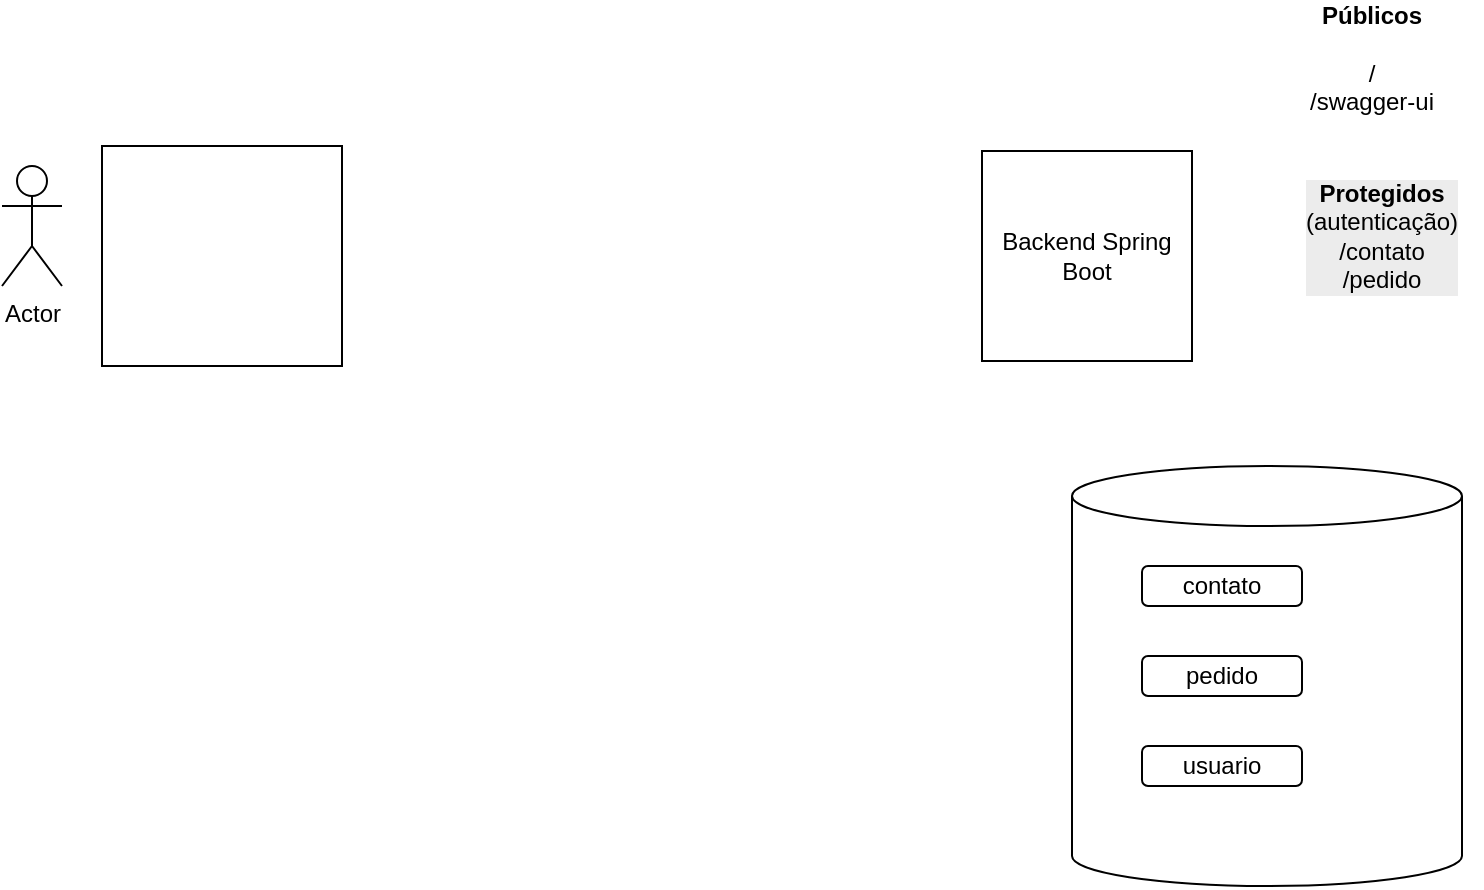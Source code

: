 <mxfile version="26.2.14">
  <diagram name="Página-1" id="69pVmFf4k-uzZrg5PMLr">
    <mxGraphModel dx="883" dy="425" grid="1" gridSize="10" guides="1" tooltips="1" connect="1" arrows="1" fold="1" page="1" pageScale="1" pageWidth="827" pageHeight="1169" math="0" shadow="0">
      <root>
        <mxCell id="0" />
        <mxCell id="1" parent="0" />
        <mxCell id="kK68dIsaC33i2wqPtEw8-1" value="Actor" style="shape=umlActor;verticalLabelPosition=bottom;verticalAlign=top;html=1;outlineConnect=0;" vertex="1" parent="1">
          <mxGeometry x="60" y="110" width="30" height="60" as="geometry" />
        </mxCell>
        <mxCell id="kK68dIsaC33i2wqPtEw8-2" value="" style="rounded=0;whiteSpace=wrap;html=1;" vertex="1" parent="1">
          <mxGeometry x="110" y="100" width="120" height="110" as="geometry" />
        </mxCell>
        <mxCell id="kK68dIsaC33i2wqPtEw8-3" value="Backend Spring Boot" style="whiteSpace=wrap;html=1;aspect=fixed;" vertex="1" parent="1">
          <mxGeometry x="550" y="102.5" width="105" height="105" as="geometry" />
        </mxCell>
        <mxCell id="kK68dIsaC33i2wqPtEw8-4" value="&lt;b&gt;Públicos&lt;/b&gt;&lt;div&gt;&lt;br&gt;&lt;/div&gt;&lt;div&gt;/&lt;div&gt;/swagger-ui&lt;/div&gt;&lt;/div&gt;" style="text;html=1;align=center;verticalAlign=middle;whiteSpace=wrap;rounded=0;" vertex="1" parent="1">
          <mxGeometry x="710" y="30" width="70" height="52.5" as="geometry" />
        </mxCell>
        <mxCell id="kK68dIsaC33i2wqPtEw8-5" value="&lt;div style=&quot;forced-color-adjust: none; color: rgb(0, 0, 0); font-family: Helvetica; font-size: 12px; font-style: normal; font-variant-ligatures: normal; font-variant-caps: normal; letter-spacing: normal; orphans: 2; text-align: center; text-indent: 0px; text-transform: none; widows: 2; word-spacing: 0px; -webkit-text-stroke-width: 0px; white-space: normal; background-color: rgb(236, 236, 236); text-decoration-thickness: initial; text-decoration-style: initial; text-decoration-color: initial;&quot;&gt;&lt;b&gt;Protegidos&lt;/b&gt;&lt;/div&gt;&lt;div style=&quot;forced-color-adjust: none; color: rgb(0, 0, 0); font-family: Helvetica; font-size: 12px; font-style: normal; font-variant-ligatures: normal; font-variant-caps: normal; font-weight: 400; letter-spacing: normal; orphans: 2; text-align: center; text-indent: 0px; text-transform: none; widows: 2; word-spacing: 0px; -webkit-text-stroke-width: 0px; white-space: normal; background-color: rgb(236, 236, 236); text-decoration-thickness: initial; text-decoration-style: initial; text-decoration-color: initial;&quot;&gt;(autenticação)&lt;/div&gt;&lt;div style=&quot;forced-color-adjust: none; color: rgb(0, 0, 0); font-family: Helvetica; font-size: 12px; font-style: normal; font-variant-ligatures: normal; font-variant-caps: normal; font-weight: 400; letter-spacing: normal; orphans: 2; text-align: center; text-indent: 0px; text-transform: none; widows: 2; word-spacing: 0px; -webkit-text-stroke-width: 0px; white-space: normal; background-color: rgb(236, 236, 236); text-decoration-thickness: initial; text-decoration-style: initial; text-decoration-color: initial;&quot;&gt;/contato&lt;/div&gt;&lt;div style=&quot;forced-color-adjust: none; color: rgb(0, 0, 0); font-family: Helvetica; font-size: 12px; font-style: normal; font-variant-ligatures: normal; font-variant-caps: normal; font-weight: 400; letter-spacing: normal; orphans: 2; text-align: center; text-indent: 0px; text-transform: none; widows: 2; word-spacing: 0px; -webkit-text-stroke-width: 0px; white-space: normal; background-color: rgb(236, 236, 236); text-decoration-thickness: initial; text-decoration-style: initial; text-decoration-color: initial;&quot;&gt;/pedido&lt;/div&gt;" style="text;whiteSpace=wrap;html=1;" vertex="1" parent="1">
          <mxGeometry x="710" y="110" width="90" height="70" as="geometry" />
        </mxCell>
        <mxCell id="kK68dIsaC33i2wqPtEw8-6" value="" style="shape=cylinder3;whiteSpace=wrap;html=1;boundedLbl=1;backgroundOutline=1;size=15;" vertex="1" parent="1">
          <mxGeometry x="595" y="260" width="195" height="210" as="geometry" />
        </mxCell>
        <mxCell id="kK68dIsaC33i2wqPtEw8-7" value="contato" style="rounded=1;whiteSpace=wrap;html=1;" vertex="1" parent="1">
          <mxGeometry x="630" y="310" width="80" height="20" as="geometry" />
        </mxCell>
        <mxCell id="kK68dIsaC33i2wqPtEw8-8" value="pedido&lt;span style=&quot;color: rgba(0, 0, 0, 0); font-family: monospace; font-size: 0px; text-align: start; text-wrap-mode: nowrap;&quot;&gt;%3CmxGraphModel%3E%3Croot%3E%3CmxCell%20id%3D%220%22%2F%3E%3CmxCell%20id%3D%221%22%20parent%3D%220%22%2F%3E%3CmxCell%20id%3D%222%22%20value%3D%22contato%22%20style%3D%22rounded%3D1%3BwhiteSpace%3Dwrap%3Bhtml%3D1%3B%22%20vertex%3D%221%22%20parent%3D%221%22%3E%3CmxGeometry%20x%3D%22630%22%20y%3D%22310%22%20width%3D%2280%22%20height%3D%2220%22%20as%3D%22geometry%22%2F%3E%3C%2FmxCell%3E%3C%2Froot%3E%3C%2FmxGraphModel%3E&lt;/span&gt;" style="rounded=1;whiteSpace=wrap;html=1;" vertex="1" parent="1">
          <mxGeometry x="630" y="355" width="80" height="20" as="geometry" />
        </mxCell>
        <mxCell id="kK68dIsaC33i2wqPtEw8-9" value="usuario" style="rounded=1;whiteSpace=wrap;html=1;" vertex="1" parent="1">
          <mxGeometry x="630" y="400" width="80" height="20" as="geometry" />
        </mxCell>
      </root>
    </mxGraphModel>
  </diagram>
</mxfile>
